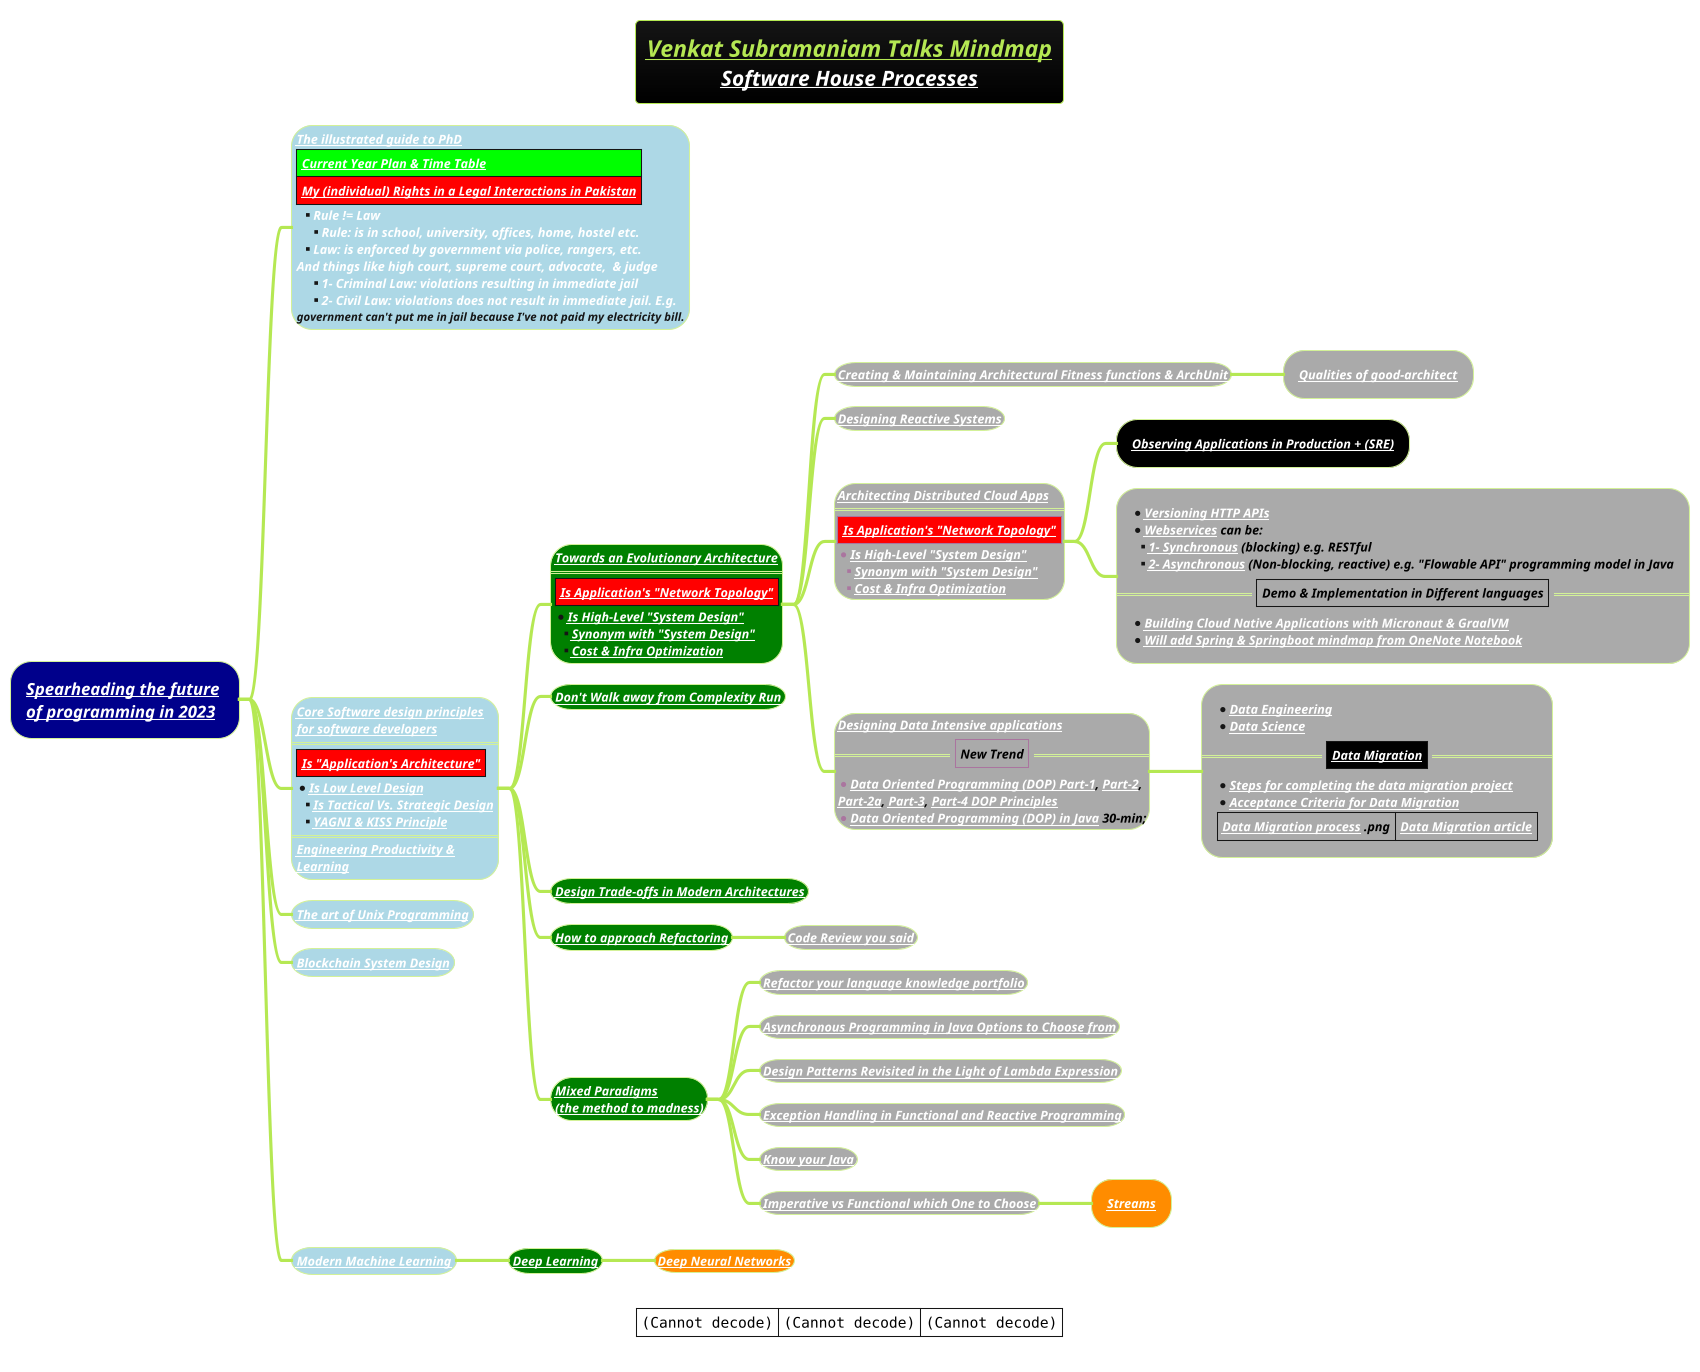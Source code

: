 @startmindmap
title =<i><b><u><size:18>Venkat Subramaniam Talks Mindmap \n<i>[[docs/1-business-analyst/client-management/software-house/Software-House-Processes.puml Software House Processes]]
!theme hacker
caption |<img:images/img_778.png>|<img:images/img_766.png>|<img:images/img_769.png>|
*[#darkblue] <i><color #black>[[docs/3-programming-languages/Venkat-Subramaniam/Spearheading-the-future-of-programming-2023.puml Spearheading the future]] \n<i><color #black>[[docs/3-programming-languages/Venkat-Subramaniam/Spearheading-the-future-of-programming-2023.puml of programming in 2023]]
**[#lightblue]:<color:white><i><size:12>[[docs/3-programming-languages/Venkat-Subramaniam/the-illustrated-guide-to-PhD.puml The illustrated guide to PhD]]
|<#lime><color:white><i><size:12>[[docs/3-programming-languages/Venkat-Subramaniam/current-year-plan.puml Current Year Plan & Time Table]]|
|<#red><color:white><i><size:12>[[docs/3-programming-languages/Venkat-Subramaniam/My-Rights-in-Legal-Interactions-in-Pakistan.puml My (individual) Rights in a Legal Interactions in Pakistan]]|
**<color:white><i><size:12>Rule != Law
***<color:white><i><size:12>Rule: is in school, university, offices, home, hostel etc.
**<color:white><i><size:12>Law: is enforced by government via police, rangers, etc.
<color:white><i><size:12>And things like high court, supreme court, advocate,  & judge
***<color:white><i><size:12>1- Criminal Law: violations resulting in immediate jail
***<color:white><i><size:12>2- Civil Law: violations does not result in immediate jail. E.g.
<i><size:11>government can't put me in jail because I've not paid my electricity bill.;

**[#lightblue]:<color:white><i><size:12>[[docs/3-programming-languages/Venkat-Subramaniam/Core-Software-design-principles-for-software-developers.puml Core Software design principles]]
<color:white><i><size:12>[[docs/3-programming-languages/Venkat-Subramaniam/Core-Software-design-principles-for-software-developers.puml for software developers]]
====
|<#red><b><i><color #black><size:12>[[docs/3-programming-languages/Venkat-Subramaniam/images/img_149.png Is "Application's Architecture"]]|
*<b><i><color #black><size:12>[[docs/3-programming-languages/Venkat-Subramaniam/Towards-an-Evolutionary-Architecture.puml Is Low Level Design]]
**<b><i><color #black><size:12>[[docs/3-programming-languages/Venkat-Subramaniam/Core-Software-design-principles-for-software-developers.puml Is Tactical Vs. Strategic Design]]
**<b><i><color #black><size:12>[[docs/3-programming-languages/Venkat-Subramaniam/Towards-an-Evolutionary-Architecture.puml YAGNI & KISS Principle]]
====
<b><i><color #black><size:12>[[docs/3-programming-languages/Venkat-Subramaniam/Engineering-Productivity-and-Learning.puml Engineering Productivity &]]
<b><i><color #black><size:12>[[docs/3-programming-languages/Venkat-Subramaniam/Engineering-Productivity-and-Learning.puml Learning]];

***[#green]:<b><i><color #black><size:12>[[docs/3-programming-languages/Venkat-Subramaniam/Towards-an-Evolutionary-Architecture.puml Towards an Evolutionary Architecture]]
====
|<#red><b><i><color #black><size:12>[[docs/3-programming-languages/Venkat-Subramaniam/images/img_149.png Is Application's "Network Topology"]]|
*<b><i><color #black><size:12>[[docs/3-programming-languages/Venkat-Subramaniam/Architecting-Distributed-Cloud-Apps.puml Is High-Level "System Design"]]
**<b><i><color #black><size:12>[[docs/3-programming-languages/Venkat-Subramaniam/Architecting-Distributed-Cloud-Apps.puml Synonym with "System Design"]]
**<b><i><color #black><size:12>[[docs/3-programming-languages/Venkat-Subramaniam/Architecting-Distributed-Cloud-Apps.puml Cost & Infra Optimization]];

****[#a] <b><i><color #black><size:12>[[docs/3-programming-languages/Venkat-Subramaniam/Creating-and-Maintaining-Architectural-Fitness-Functions.puml Creating & Maintaining Architectural Fitness functions & ArchUnit]]
*****[#a] <b><i><color #black><size:12>[[docs/3-programming-languages/Venkat-Subramaniam/Qualities-of-good-architect.puml Qualities of good-architect]]
****[#a] <b><i><color #black><size:12>[[docs/3-programming-languages/Venkat-Subramaniam/Designing-Reactive-Systems.puml Designing Reactive Systems]]

****[#a]:<b><i><color #black><size:12>[[docs/3-programming-languages/Venkat-Subramaniam/Architecting-Distributed-Cloud-Apps.puml Architecting Distributed Cloud Apps]]
====
|<#red><b><i><color #black><size:12>[[docs/3-programming-languages/Venkat-Subramaniam/images/img_149.png Is Application's "Network Topology"]]|
*<b><i><color #black><size:12>[[docs/3-programming-languages/Venkat-Subramaniam/Architecting-Distributed-Cloud-Apps.puml Is High-Level "System Design"]]
**<b><i><color #black><size:12>[[docs/3-programming-languages/Venkat-Subramaniam/Architecting-Distributed-Cloud-Apps.puml Synonym with "System Design"]]
**<b><i><color #black><size:12>[[docs/3-programming-languages/Venkat-Subramaniam/Architecting-Distributed-Cloud-Apps.puml Cost & Infra Optimization]];

*****[#black] <b><i><color #black><size:12>[[docs/3-programming-languages/Venkat-Subramaniam/Observing-Applications-in-Production.puml Observing Applications in Production + (SRE)]]

*****[#a]:*<b><i><color #black><size:12>[[docs/3-programming-languages/Venkat-Subramaniam/Architecting-Distributed-Cloud-Apps.puml Versioning HTTP APIs]]
*<b><i><color #black><size:12>[[docs/3-programming-languages/Venkat-Subramaniam/webservice.puml Webservices]] can be:
**<b><i><color #black><size:12>[[https://www.youtube.com/watch?v=eWljhk1RvCM&list=PL9XzOCngAkqs0Q8ZRdafnSYExKQurZrBY&index=21&ab_channel=JeffreyRichter 1- Synchronous]] (blocking) e.g. RESTful
**<b><i><color #black><size:12>[[https://www.youtube.com/watch?v=Tu9WGaePtBA&list=PL9XzOCngAkqs0Q8ZRdafnSYExKQurZrBY&index=27&ab_channel=JeffreyRichter 2- Asynchronous]] (Non-blocking, reactive) e.g. "Flowable API" programming model in Java
==|<b><i><color #black><size:12>Demo & Implementation in Different languages|==
*<b><i><color #black><size:12>[[docs/3-programming-languages/Venkat-Subramaniam/Building-Cloud-Native-Applications-with-Micronaut-and-GraalVM.puml Building Cloud Native Applications with Micronaut & GraalVM]]
*<b><i><color #black><size:12>[[docs/3-programming-languages/Venkat-Subramaniam/Building-Cloud-Native-Applications-with-Micronaut-and-GraalVM.puml Will add Spring & Springboot mindmap from OneNote Notebook]];

****[#a]:<b><i><color #black><size:12>[[docs/books/1-books-backlog/DBMS/Designing-Data-Intensive-Applications.puml Designing Data Intensive applications]]
==|<b><i><color #black><size:12>New Trend|==
*<b><i><color #black><size:12>[[docs/3-programming-languages/Venkat-Subramaniam/images/img_605.png Data Oriented Programming (DOP) Part-1]], [[docs/3-programming-languages/Venkat-Subramaniam/images/img_609.png Part-2]],
<b><i><color #black><size:12>[[docs/3-programming-languages/Venkat-Subramaniam/images/img_590.png Part-2a]], [[docs/3-programming-languages/Venkat-Subramaniam/images/img_608.png Part-3]], [[docs/3-programming-languages/Venkat-Subramaniam/images/img_611.png Part-4 DOP Principles]]
*<b><i><color #black><size:12>[[https://www.youtube.com/watch?v=UQAw3pvZPCY&list=LL&index=13 Data Oriented Programming (DOP) in Java]] 30-min;;
*****[#a]:*<b><i><color #black><size:12>[[docs/AI-ML-DL-Data-Science-and-BigData/data-science/data-engineering/Data-Engineering.puml Data Engineering]]
*<b><i><color #black><size:12>[[docs/AI-ML-DL-Data-Science-and-BigData/data-science/Data-Science.puml Data Science]]
==|<#black><b><i><color #black><size:12>[[docs/AI-ML-DL-Data-Science-and-BigData/data-science/data-or-database-migration/Data-Migration.puml Data Migration]]|==
*<b><i><color #black><size:12>[[docs/AI-ML-DL-Data-Science-and-BigData/data-science/data-or-database-migration/steps-for-completing-the-data-migration-project.puml Steps for completing the data migration project]]
*<b><i><color #black><size:12>[[docs/AI-ML-DL-Data-Science-and-BigData/data-science/data-or-database-migration/Acceptance-Criteria-for-Data-Migration.puml Acceptance Criteria for Data Migration]]
|<b><i><color #black><size:12>[[docs/AI-ML-DL-Data-Science-and-BigData/data-science/data-or-database-migration/images/img_1.png Data Migration process]] .png|<b><i><color #black><size:12>[[https://corporatefinanceinstitute.com/resources/data-science/data-migration/ Data Migration article]]|;

***[#green] <b><i><color #black><size:12>[[docs/3-programming-languages/Venkat-Subramaniam/Do-not-Walk-Away-From-Complexity-Run.puml Don't Walk away from Complexity Run]]
***[#green] <b><i><color #black><size:12>[[docs/3-programming-languages/Venkat-Subramaniam/Design-Trade-offs-in-Modern-Architectures.puml Design Trade-offs in Modern Architectures]]
***[#green] <b><i><color #black><size:12>[[docs/3-programming-languages/Venkat-Subramaniam/how-to-approach-refactoring.puml How to approach Refactoring]]
****[#a] <b><i><color #black><size:12>[[docs/3-programming-languages/Venkat-Subramaniam/Code-Review-you-said.puml Code Review you said]]
***[#green] <b><i><color #black><size:12>[[docs/3-programming-languages/Venkat-Subramaniam/mixed-paradigms-(the-method-to-madness).puml Mixed Paradigms]] \n<b><i><color #black><size:12>[[docs/3-programming-languages/Venkat-Subramaniam/mixed-paradigms-(the-method-to-madness).puml (the method to madness)]]
****[#a] <b><i><color #black><size:12>[[docs/3-programming-languages/Venkat-Subramaniam/Refactor-your-language-knowledge-portfolio-(we-are-what-we-can-code-in).puml Refactor your language knowledge portfolio]]
****[#a] <b><i><color #black><size:12>[[docs/3-programming-languages/Venkat-Subramaniam/Asynchronous-Programming-in-Java-Options-to-Choose-from.puml Asynchronous Programming in Java Options to Choose from]]
****[#a] <b><i><color #black><size:12>[[docs/3-programming-languages/Venkat-Subramaniam/Design-Patterns-revisited-in-the-Light-of-Lambda-Expression.puml Design Patterns Revisited in the Light of Lambda Expression]]
****[#a] <b><i><color #black><size:12>[[docs/3-programming-languages/Venkat-Subramaniam/Exception-Handling-in-Functional-and-Reactive-Programming.puml Exception Handling in Functional and Reactive Programming]]
****[#a] <b><i><color #black><size:12>[[docs/3-programming-languages/Venkat-Subramaniam/Know-your-java-venkat.puml Know your Java]]
****[#a] <b><i><color #black><size:12>[[docs/3-programming-languages/Venkat-Subramaniam/Imperative-vs-Functional-Which-one-to-Choose.puml Imperative vs Functional which One to Choose]]
*****[#darkorange] <b><i><color #black><size:12>[[docs/3-programming-languages/Venkat-Subramaniam/Streams.puml Streams]]

**[#lightblue] <color:white><i><size:12>[[docs/3-programming-languages/Venkat-Subramaniam/The-art-of-UNIX-Programming.puml The art of Unix Programming]]
**[#lightblue] <color:white><i><size:12>[[docs/blockchain/Blockchain-System-Design.puml Blockchain System Design]]

**[#lightblue] <b><i><color #black><size:12>[[docs/AI-ML-DL-Data-Science-and-BigData/machine-learning-ML/Modern-Machine-Learning.puml Modern Machine Learning]]
***[#green] <b><i><color #black><size:12>[[docs/AI-ML-DL-Data-Science-and-BigData/machine-learning-ML/3-deep-learning-DL/Deep-Learning.puml Deep Learning]]
****[#darkorange] <b><i><color #black><size:12>[[docs/AI-ML-DL-Data-Science-and-BigData/machine-learning-ML/3-deep-learning-DL/Neural-Network-Architecture.puml Deep Neural Networks]]

@endmindmap
